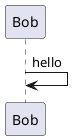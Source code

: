 {
  "sha1": "p22sz0pjsenr7li4cpachi3o159tzgd",
  "insertion": {
    "when": "2024-06-04T17:28:40.593Z",
    "user": "plantuml@gmail.com"
  }
}
@startuml
Bob -> Bob : hello
@enduml
